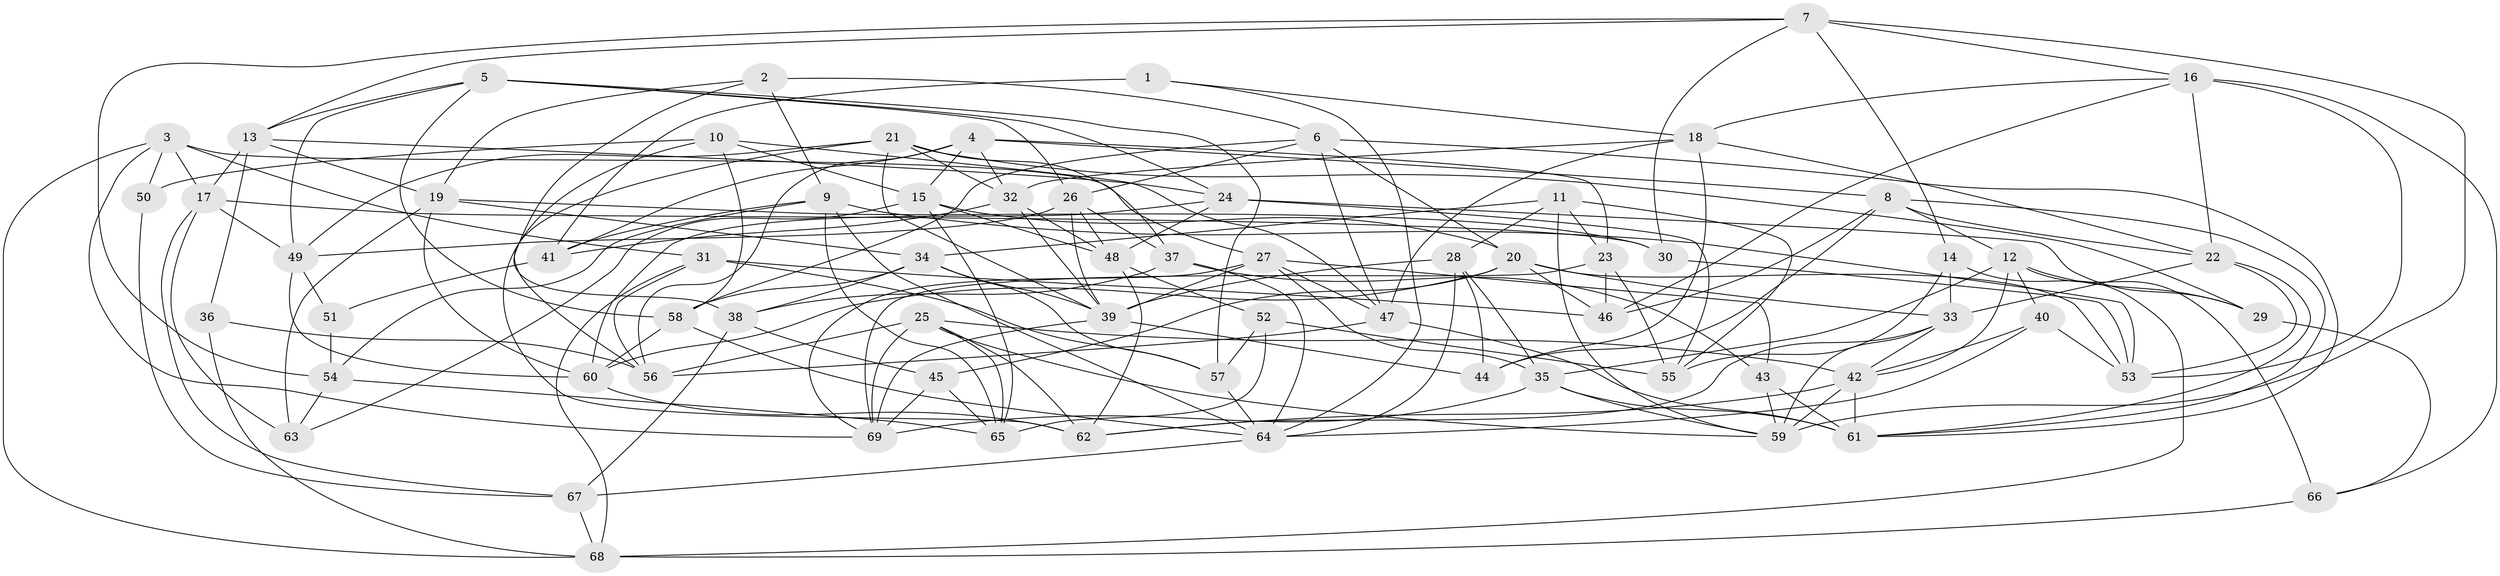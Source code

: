 // original degree distribution, {4: 1.0}
// Generated by graph-tools (version 1.1) at 2025/38/03/04/25 23:38:09]
// undirected, 69 vertices, 188 edges
graph export_dot {
  node [color=gray90,style=filled];
  1;
  2;
  3;
  4;
  5;
  6;
  7;
  8;
  9;
  10;
  11;
  12;
  13;
  14;
  15;
  16;
  17;
  18;
  19;
  20;
  21;
  22;
  23;
  24;
  25;
  26;
  27;
  28;
  29;
  30;
  31;
  32;
  33;
  34;
  35;
  36;
  37;
  38;
  39;
  40;
  41;
  42;
  43;
  44;
  45;
  46;
  47;
  48;
  49;
  50;
  51;
  52;
  53;
  54;
  55;
  56;
  57;
  58;
  59;
  60;
  61;
  62;
  63;
  64;
  65;
  66;
  67;
  68;
  69;
  1 -- 18 [weight=1.0];
  1 -- 41 [weight=2.0];
  1 -- 64 [weight=1.0];
  2 -- 6 [weight=1.0];
  2 -- 9 [weight=1.0];
  2 -- 19 [weight=1.0];
  2 -- 38 [weight=1.0];
  3 -- 17 [weight=1.0];
  3 -- 27 [weight=1.0];
  3 -- 31 [weight=1.0];
  3 -- 50 [weight=1.0];
  3 -- 68 [weight=1.0];
  3 -- 69 [weight=1.0];
  4 -- 8 [weight=1.0];
  4 -- 15 [weight=1.0];
  4 -- 23 [weight=1.0];
  4 -- 32 [weight=1.0];
  4 -- 41 [weight=1.0];
  4 -- 56 [weight=1.0];
  5 -- 13 [weight=1.0];
  5 -- 24 [weight=1.0];
  5 -- 26 [weight=1.0];
  5 -- 49 [weight=1.0];
  5 -- 57 [weight=1.0];
  5 -- 58 [weight=1.0];
  6 -- 20 [weight=1.0];
  6 -- 26 [weight=1.0];
  6 -- 47 [weight=1.0];
  6 -- 58 [weight=1.0];
  6 -- 61 [weight=1.0];
  7 -- 13 [weight=1.0];
  7 -- 14 [weight=1.0];
  7 -- 16 [weight=1.0];
  7 -- 30 [weight=1.0];
  7 -- 54 [weight=1.0];
  7 -- 59 [weight=1.0];
  8 -- 12 [weight=1.0];
  8 -- 22 [weight=1.0];
  8 -- 44 [weight=1.0];
  8 -- 46 [weight=1.0];
  8 -- 61 [weight=1.0];
  9 -- 41 [weight=1.0];
  9 -- 53 [weight=1.0];
  9 -- 54 [weight=1.0];
  9 -- 64 [weight=1.0];
  9 -- 65 [weight=1.0];
  10 -- 15 [weight=1.0];
  10 -- 47 [weight=1.0];
  10 -- 50 [weight=2.0];
  10 -- 56 [weight=1.0];
  10 -- 58 [weight=1.0];
  11 -- 23 [weight=1.0];
  11 -- 28 [weight=1.0];
  11 -- 34 [weight=1.0];
  11 -- 55 [weight=1.0];
  11 -- 59 [weight=2.0];
  12 -- 29 [weight=1.0];
  12 -- 35 [weight=1.0];
  12 -- 40 [weight=1.0];
  12 -- 42 [weight=1.0];
  12 -- 66 [weight=1.0];
  13 -- 17 [weight=1.0];
  13 -- 19 [weight=1.0];
  13 -- 24 [weight=1.0];
  13 -- 36 [weight=1.0];
  14 -- 33 [weight=1.0];
  14 -- 55 [weight=1.0];
  14 -- 68 [weight=1.0];
  15 -- 20 [weight=1.0];
  15 -- 48 [weight=1.0];
  15 -- 63 [weight=1.0];
  15 -- 65 [weight=1.0];
  16 -- 18 [weight=1.0];
  16 -- 22 [weight=1.0];
  16 -- 46 [weight=1.0];
  16 -- 53 [weight=1.0];
  16 -- 66 [weight=1.0];
  17 -- 30 [weight=1.0];
  17 -- 49 [weight=1.0];
  17 -- 63 [weight=1.0];
  17 -- 67 [weight=1.0];
  18 -- 22 [weight=1.0];
  18 -- 32 [weight=1.0];
  18 -- 44 [weight=1.0];
  18 -- 47 [weight=1.0];
  19 -- 30 [weight=1.0];
  19 -- 34 [weight=1.0];
  19 -- 60 [weight=1.0];
  19 -- 63 [weight=1.0];
  20 -- 33 [weight=1.0];
  20 -- 45 [weight=1.0];
  20 -- 46 [weight=2.0];
  20 -- 53 [weight=1.0];
  20 -- 60 [weight=1.0];
  21 -- 29 [weight=1.0];
  21 -- 32 [weight=1.0];
  21 -- 37 [weight=1.0];
  21 -- 39 [weight=1.0];
  21 -- 49 [weight=1.0];
  21 -- 62 [weight=1.0];
  22 -- 33 [weight=1.0];
  22 -- 53 [weight=1.0];
  22 -- 61 [weight=1.0];
  23 -- 46 [weight=1.0];
  23 -- 55 [weight=2.0];
  23 -- 69 [weight=1.0];
  24 -- 29 [weight=1.0];
  24 -- 48 [weight=1.0];
  24 -- 55 [weight=1.0];
  24 -- 60 [weight=1.0];
  25 -- 42 [weight=1.0];
  25 -- 56 [weight=1.0];
  25 -- 59 [weight=1.0];
  25 -- 62 [weight=1.0];
  25 -- 65 [weight=1.0];
  25 -- 69 [weight=1.0];
  26 -- 37 [weight=1.0];
  26 -- 39 [weight=1.0];
  26 -- 48 [weight=1.0];
  26 -- 49 [weight=1.0];
  27 -- 35 [weight=1.0];
  27 -- 39 [weight=1.0];
  27 -- 43 [weight=1.0];
  27 -- 47 [weight=1.0];
  27 -- 69 [weight=1.0];
  28 -- 35 [weight=2.0];
  28 -- 39 [weight=1.0];
  28 -- 44 [weight=1.0];
  28 -- 64 [weight=1.0];
  29 -- 66 [weight=1.0];
  30 -- 53 [weight=1.0];
  31 -- 46 [weight=1.0];
  31 -- 56 [weight=1.0];
  31 -- 57 [weight=2.0];
  31 -- 68 [weight=1.0];
  32 -- 39 [weight=1.0];
  32 -- 41 [weight=1.0];
  32 -- 48 [weight=1.0];
  33 -- 42 [weight=1.0];
  33 -- 59 [weight=1.0];
  33 -- 62 [weight=1.0];
  34 -- 38 [weight=1.0];
  34 -- 39 [weight=1.0];
  34 -- 57 [weight=1.0];
  34 -- 58 [weight=1.0];
  35 -- 59 [weight=1.0];
  35 -- 61 [weight=1.0];
  35 -- 69 [weight=2.0];
  36 -- 56 [weight=1.0];
  36 -- 68 [weight=2.0];
  37 -- 38 [weight=2.0];
  37 -- 43 [weight=1.0];
  37 -- 64 [weight=1.0];
  38 -- 45 [weight=1.0];
  38 -- 67 [weight=1.0];
  39 -- 44 [weight=1.0];
  39 -- 69 [weight=1.0];
  40 -- 42 [weight=1.0];
  40 -- 53 [weight=1.0];
  40 -- 64 [weight=1.0];
  41 -- 51 [weight=1.0];
  42 -- 59 [weight=3.0];
  42 -- 61 [weight=2.0];
  42 -- 62 [weight=1.0];
  43 -- 59 [weight=1.0];
  43 -- 61 [weight=1.0];
  45 -- 65 [weight=1.0];
  45 -- 69 [weight=1.0];
  47 -- 56 [weight=1.0];
  47 -- 61 [weight=1.0];
  48 -- 52 [weight=1.0];
  48 -- 62 [weight=1.0];
  49 -- 51 [weight=1.0];
  49 -- 60 [weight=1.0];
  50 -- 67 [weight=1.0];
  51 -- 54 [weight=2.0];
  52 -- 55 [weight=1.0];
  52 -- 57 [weight=1.0];
  52 -- 65 [weight=1.0];
  54 -- 63 [weight=1.0];
  54 -- 65 [weight=1.0];
  57 -- 64 [weight=1.0];
  58 -- 60 [weight=1.0];
  58 -- 64 [weight=1.0];
  60 -- 62 [weight=1.0];
  64 -- 67 [weight=1.0];
  66 -- 68 [weight=3.0];
  67 -- 68 [weight=2.0];
}
